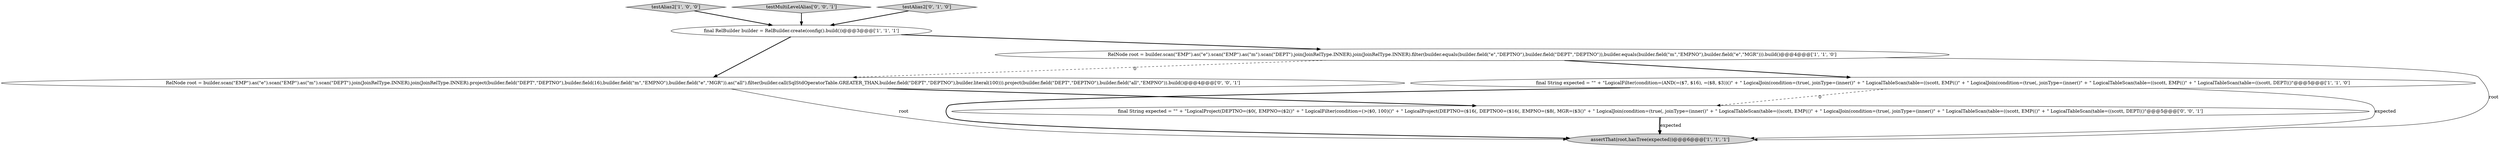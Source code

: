 digraph {
4 [style = filled, label = "final RelBuilder builder = RelBuilder.create(config().build())@@@3@@@['1', '1', '1']", fillcolor = white, shape = ellipse image = "AAA0AAABBB1BBB"];
1 [style = filled, label = "assertThat(root,hasTree(expected))@@@6@@@['1', '1', '1']", fillcolor = lightgray, shape = ellipse image = "AAA0AAABBB1BBB"];
0 [style = filled, label = "testAlias2['1', '0', '0']", fillcolor = lightgray, shape = diamond image = "AAA0AAABBB1BBB"];
7 [style = filled, label = "RelNode root = builder.scan(\"EMP\").as(\"e\").scan(\"EMP\").as(\"m\").scan(\"DEPT\").join(JoinRelType.INNER).join(JoinRelType.INNER).project(builder.field(\"DEPT\",\"DEPTNO\"),builder.field(16),builder.field(\"m\",\"EMPNO\"),builder.field(\"e\",\"MGR\")).as(\"all\").filter(builder.call(SqlStdOperatorTable.GREATER_THAN,builder.field(\"DEPT\",\"DEPTNO\"),builder.literal(100))).project(builder.field(\"DEPT\",\"DEPTNO\"),builder.field(\"all\",\"EMPNO\")).build()@@@4@@@['0', '0', '1']", fillcolor = white, shape = ellipse image = "AAA0AAABBB3BBB"];
8 [style = filled, label = "final String expected = \"\" + \"LogicalProject(DEPTNO=($0(, EMPNO=($2()\" + \" LogicalFilter(condition=(>($0, 100)()\" + \" LogicalProject(DEPTNO=($16(, DEPTNO0=($16(, EMPNO=($8(, MGR=($3()\" + \" LogicalJoin(condition=(true(, joinType=(inner()\" + \" LogicalTableScan(table=((scott, EMP(()\" + \" LogicalJoin(condition=(true(, joinType=(inner()\" + \" LogicalTableScan(table=((scott, EMP(()\" + \" LogicalTableScan(table=((scott, DEPT(()\"@@@5@@@['0', '0', '1']", fillcolor = white, shape = ellipse image = "AAA0AAABBB3BBB"];
6 [style = filled, label = "testMultiLevelAlias['0', '0', '1']", fillcolor = lightgray, shape = diamond image = "AAA0AAABBB3BBB"];
5 [style = filled, label = "testAlias2['0', '1', '0']", fillcolor = lightgray, shape = diamond image = "AAA0AAABBB2BBB"];
3 [style = filled, label = "RelNode root = builder.scan(\"EMP\").as(\"e\").scan(\"EMP\").as(\"m\").scan(\"DEPT\").join(JoinRelType.INNER).join(JoinRelType.INNER).filter(builder.equals(builder.field(\"e\",\"DEPTNO\"),builder.field(\"DEPT\",\"DEPTNO\")),builder.equals(builder.field(\"m\",\"EMPNO\"),builder.field(\"e\",\"MGR\"))).build()@@@4@@@['1', '1', '0']", fillcolor = white, shape = ellipse image = "AAA0AAABBB1BBB"];
2 [style = filled, label = "final String expected = \"\" + \"LogicalFilter(condition=(AND(=($7, $16), =($8, $3))()\" + \" LogicalJoin(condition=(true(, joinType=(inner()\" + \" LogicalTableScan(table=((scott, EMP(()\" + \" LogicalJoin(condition=(true(, joinType=(inner()\" + \" LogicalTableScan(table=((scott, EMP(()\" + \" LogicalTableScan(table=((scott, DEPT(()\"@@@5@@@['1', '1', '0']", fillcolor = white, shape = ellipse image = "AAA0AAABBB1BBB"];
8->1 [style = bold, label=""];
4->3 [style = bold, label=""];
6->4 [style = bold, label=""];
8->1 [style = solid, label="expected"];
3->2 [style = bold, label=""];
7->8 [style = bold, label=""];
0->4 [style = bold, label=""];
2->1 [style = solid, label="expected"];
3->7 [style = dashed, label="0"];
3->1 [style = solid, label="root"];
2->1 [style = bold, label=""];
2->8 [style = dashed, label="0"];
4->7 [style = bold, label=""];
5->4 [style = bold, label=""];
7->1 [style = solid, label="root"];
}
